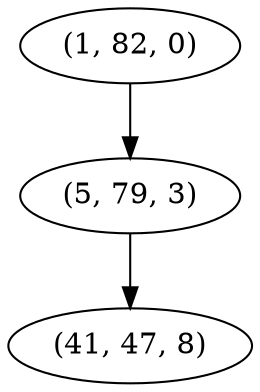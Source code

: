 digraph tree {
    "(1, 82, 0)";
    "(5, 79, 3)";
    "(41, 47, 8)";
    "(1, 82, 0)" -> "(5, 79, 3)";
    "(5, 79, 3)" -> "(41, 47, 8)";
}
